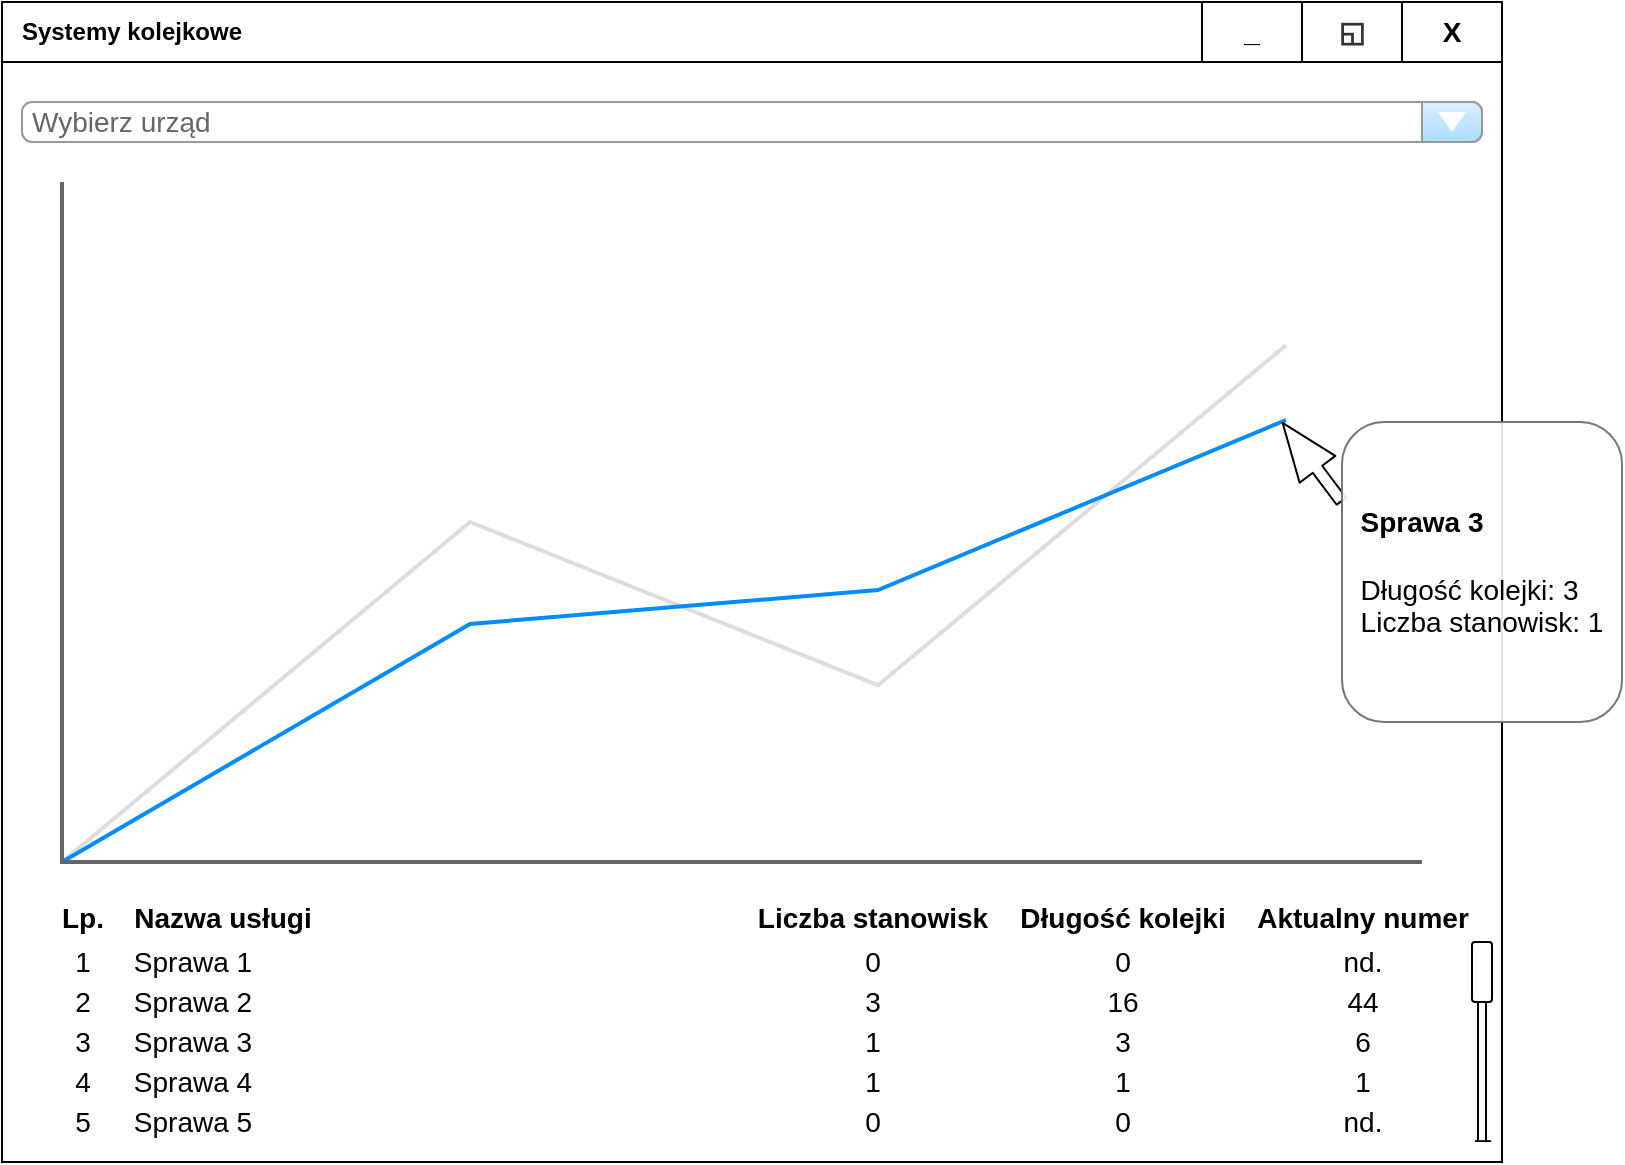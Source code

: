 <mxfile version="12.4.3" type="device" pages="1"><diagram name="Page-1" id="e7e014a7-5840-1c2e-5031-d8a46d1fe8dd"><mxGraphModel dx="1221" dy="681" grid="1" gridSize="10" guides="1" tooltips="1" connect="1" arrows="1" fold="1" page="1" pageScale="1" pageWidth="1169" pageHeight="826" background="#ffffff" math="0" shadow="0"><root><mxCell id="0"/><mxCell id="1" parent="0"/><mxCell id="Dv3xqoAn3WJr2obvByup-41" value="" style="rounded=0;whiteSpace=wrap;html=1;" vertex="1" parent="1"><mxGeometry x="120" y="60" width="750" height="550" as="geometry"/></mxCell><mxCell id="Dv3xqoAn3WJr2obvByup-42" value="_" style="rounded=0;whiteSpace=wrap;html=1;fontStyle=1;fontSize=14;labelPosition=center;verticalLabelPosition=middle;align=center;verticalAlign=middle;" vertex="1" parent="1"><mxGeometry x="720" y="30" width="50" height="30" as="geometry"/></mxCell><mxCell id="Dv3xqoAn3WJr2obvByup-44" value="Systemy kolejkowe" style="rounded=0;whiteSpace=wrap;html=1;fontStyle=1;labelPosition=left;verticalLabelPosition=middle;align=right;verticalAlign=middle;spacingLeft=0;spacingRight=0;spacing=-120;" vertex="1" parent="1"><mxGeometry x="120" y="30" width="600" height="30" as="geometry"/></mxCell><mxCell id="Dv3xqoAn3WJr2obvByup-45" value="&lt;font color=&quot;#333333&quot; face=&quot;open sans, helvetica neue, helvetica, arial, sans-serif&quot; style=&quot;font-size: 14px;&quot;&gt;&lt;span style=&quot;font-size: 14px;&quot;&gt;◱&lt;br style=&quot;font-size: 14px;&quot;&gt;&lt;/span&gt;&lt;/font&gt;" style="rounded=0;whiteSpace=wrap;html=1;fontStyle=1;fontSize=14;labelPosition=center;verticalLabelPosition=middle;align=center;verticalAlign=middle;" vertex="1" parent="1"><mxGeometry x="770" y="30" width="50" height="30" as="geometry"/></mxCell><mxCell id="Dv3xqoAn3WJr2obvByup-46" value="X" style="rounded=0;whiteSpace=wrap;html=1;fontStyle=1;fontSize=14;labelPosition=center;verticalLabelPosition=middle;align=center;verticalAlign=middle;" vertex="1" parent="1"><mxGeometry x="820" y="30" width="50" height="30" as="geometry"/></mxCell><mxCell id="Dv3xqoAn3WJr2obvByup-48" value="Wybierz urząd" style="strokeWidth=1;shadow=0;dashed=0;align=center;html=1;shape=mxgraph.mockup.forms.comboBox;strokeColor=#999999;fillColor=#ddeeff;align=left;fillColor2=#aaddff;mainText=;fontColor=#666666;fontSize=14;spacingLeft=3;" vertex="1" parent="1"><mxGeometry x="130" y="80" width="730" height="20" as="geometry"/></mxCell><mxCell id="Dv3xqoAn3WJr2obvByup-51" value="" style="verticalLabelPosition=bottom;shadow=0;dashed=0;align=center;html=1;verticalAlign=top;strokeWidth=1;shape=mxgraph.mockup.graphics.lineChart;strokeColor=none;strokeColor2=#666666;strokeColor3=#008cff;strokeColor4=#dddddd;fontSize=14;" vertex="1" parent="1"><mxGeometry x="150" y="120" width="680" height="340" as="geometry"/></mxCell><mxCell id="Dv3xqoAn3WJr2obvByup-52" value="&lt;b&gt;Nazwa usługi&lt;br&gt;&lt;/b&gt;" style="text;html=1;align=center;verticalAlign=middle;resizable=0;points=[];;autosize=1;fontSize=14;" vertex="1" parent="1"><mxGeometry x="180" y="478" width="100" height="20" as="geometry"/></mxCell><mxCell id="Dv3xqoAn3WJr2obvByup-53" value="Sprawa 1" style="text;html=1;align=center;verticalAlign=middle;resizable=0;points=[];;autosize=1;fontSize=14;" vertex="1" parent="1"><mxGeometry x="180" y="500" width="70" height="20" as="geometry"/></mxCell><mxCell id="Dv3xqoAn3WJr2obvByup-54" value="Sprawa 2" style="text;html=1;align=center;verticalAlign=middle;resizable=0;points=[];;autosize=1;fontSize=14;" vertex="1" parent="1"><mxGeometry x="180" y="520" width="70" height="20" as="geometry"/></mxCell><mxCell id="Dv3xqoAn3WJr2obvByup-55" value="Sprawa 3" style="text;html=1;align=center;verticalAlign=middle;resizable=0;points=[];;autosize=1;fontSize=14;" vertex="1" parent="1"><mxGeometry x="180" y="540" width="70" height="20" as="geometry"/></mxCell><mxCell id="Dv3xqoAn3WJr2obvByup-56" value="Sprawa 4" style="text;html=1;align=center;verticalAlign=middle;resizable=0;points=[];;autosize=1;fontSize=14;" vertex="1" parent="1"><mxGeometry x="180" y="560" width="70" height="20" as="geometry"/></mxCell><mxCell id="Dv3xqoAn3WJr2obvByup-57" value="Sprawa 5" style="text;html=1;align=center;verticalAlign=middle;resizable=0;points=[];;autosize=1;fontSize=14;" vertex="1" parent="1"><mxGeometry x="180" y="580" width="70" height="20" as="geometry"/></mxCell><mxCell id="Dv3xqoAn3WJr2obvByup-58" value="&lt;b&gt;Liczba stanowisk&lt;br&gt;&lt;/b&gt;" style="text;html=1;align=center;verticalAlign=middle;resizable=0;points=[];;autosize=1;fontSize=14;" vertex="1" parent="1"><mxGeometry x="490" y="478" width="130" height="20" as="geometry"/></mxCell><mxCell id="Dv3xqoAn3WJr2obvByup-59" value="&lt;b&gt;Długość kolejki&lt;br&gt;&lt;/b&gt;" style="text;html=1;align=center;verticalAlign=middle;resizable=0;points=[];;autosize=1;fontSize=14;" vertex="1" parent="1"><mxGeometry x="620" y="478" width="120" height="20" as="geometry"/></mxCell><mxCell id="Dv3xqoAn3WJr2obvByup-60" value="&lt;b&gt;Aktualny numer&lt;br&gt;&lt;/b&gt;" style="text;html=1;align=center;verticalAlign=middle;resizable=0;points=[];;autosize=1;fontSize=14;" vertex="1" parent="1"><mxGeometry x="740" y="478" width="120" height="20" as="geometry"/></mxCell><mxCell id="Dv3xqoAn3WJr2obvByup-61" value="0" style="text;html=1;align=center;verticalAlign=middle;resizable=0;points=[];;autosize=1;fontSize=14;" vertex="1" parent="1"><mxGeometry x="545" y="500" width="20" height="20" as="geometry"/></mxCell><mxCell id="Dv3xqoAn3WJr2obvByup-62" value="3" style="text;html=1;align=center;verticalAlign=middle;resizable=0;points=[];;autosize=1;fontSize=14;" vertex="1" parent="1"><mxGeometry x="545" y="520" width="20" height="20" as="geometry"/></mxCell><mxCell id="Dv3xqoAn3WJr2obvByup-63" value="1" style="text;html=1;align=center;verticalAlign=middle;resizable=0;points=[];;autosize=1;fontSize=14;" vertex="1" parent="1"><mxGeometry x="545" y="540" width="20" height="20" as="geometry"/></mxCell><mxCell id="Dv3xqoAn3WJr2obvByup-64" value="1" style="text;html=1;align=center;verticalAlign=middle;resizable=0;points=[];;autosize=1;fontSize=14;" vertex="1" parent="1"><mxGeometry x="545" y="560" width="20" height="20" as="geometry"/></mxCell><mxCell id="Dv3xqoAn3WJr2obvByup-65" value="0" style="text;html=1;align=center;verticalAlign=middle;resizable=0;points=[];;autosize=1;fontSize=14;" vertex="1" parent="1"><mxGeometry x="545" y="580" width="20" height="20" as="geometry"/></mxCell><mxCell id="Dv3xqoAn3WJr2obvByup-66" value="0" style="text;html=1;align=center;verticalAlign=middle;resizable=0;points=[];;autosize=1;fontSize=14;" vertex="1" parent="1"><mxGeometry x="670" y="500" width="20" height="20" as="geometry"/></mxCell><mxCell id="Dv3xqoAn3WJr2obvByup-68" value="16" style="text;html=1;align=center;verticalAlign=middle;resizable=0;points=[];;autosize=1;fontSize=14;" vertex="1" parent="1"><mxGeometry x="665" y="520" width="30" height="20" as="geometry"/></mxCell><mxCell id="Dv3xqoAn3WJr2obvByup-69" value="3" style="text;html=1;align=center;verticalAlign=middle;resizable=0;points=[];;autosize=1;fontSize=14;" vertex="1" parent="1"><mxGeometry x="670" y="540" width="20" height="20" as="geometry"/></mxCell><mxCell id="Dv3xqoAn3WJr2obvByup-70" value="1" style="text;html=1;align=center;verticalAlign=middle;resizable=0;points=[];;autosize=1;fontSize=14;" vertex="1" parent="1"><mxGeometry x="670" y="560" width="20" height="20" as="geometry"/></mxCell><mxCell id="Dv3xqoAn3WJr2obvByup-71" value="0" style="text;html=1;align=center;verticalAlign=middle;resizable=0;points=[];;autosize=1;fontSize=14;" vertex="1" parent="1"><mxGeometry x="670" y="580" width="20" height="20" as="geometry"/></mxCell><mxCell id="Dv3xqoAn3WJr2obvByup-72" value="nd." style="text;html=1;align=center;verticalAlign=middle;resizable=0;points=[];;autosize=1;fontSize=14;" vertex="1" parent="1"><mxGeometry x="780" y="500" width="40" height="20" as="geometry"/></mxCell><mxCell id="Dv3xqoAn3WJr2obvByup-73" value="44" style="text;html=1;align=center;verticalAlign=middle;resizable=0;points=[];;autosize=1;fontSize=14;" vertex="1" parent="1"><mxGeometry x="785" y="520" width="30" height="20" as="geometry"/></mxCell><mxCell id="Dv3xqoAn3WJr2obvByup-74" value="6" style="text;html=1;align=center;verticalAlign=middle;resizable=0;points=[];;autosize=1;fontSize=14;" vertex="1" parent="1"><mxGeometry x="790" y="540" width="20" height="20" as="geometry"/></mxCell><mxCell id="Dv3xqoAn3WJr2obvByup-75" value="1" style="text;html=1;align=center;verticalAlign=middle;resizable=0;points=[];;autosize=1;fontSize=14;" vertex="1" parent="1"><mxGeometry x="790" y="560" width="20" height="20" as="geometry"/></mxCell><mxCell id="Dv3xqoAn3WJr2obvByup-76" value="nd." style="text;html=1;align=center;verticalAlign=middle;resizable=0;points=[];;autosize=1;fontSize=14;" vertex="1" parent="1"><mxGeometry x="780" y="580" width="40" height="20" as="geometry"/></mxCell><mxCell id="Dv3xqoAn3WJr2obvByup-77" value="&lt;b&gt;Lp.&lt;br&gt;&lt;/b&gt;" style="text;html=1;align=center;verticalAlign=middle;resizable=0;points=[];;autosize=1;fontSize=14;" vertex="1" parent="1"><mxGeometry x="140" y="478" width="40" height="20" as="geometry"/></mxCell><mxCell id="Dv3xqoAn3WJr2obvByup-78" value="1" style="text;html=1;align=center;verticalAlign=middle;resizable=0;points=[];;autosize=1;fontSize=14;" vertex="1" parent="1"><mxGeometry x="150" y="500" width="20" height="20" as="geometry"/></mxCell><mxCell id="Dv3xqoAn3WJr2obvByup-79" value="2" style="text;html=1;align=center;verticalAlign=middle;resizable=0;points=[];;autosize=1;fontSize=14;" vertex="1" parent="1"><mxGeometry x="150" y="520" width="20" height="20" as="geometry"/></mxCell><mxCell id="Dv3xqoAn3WJr2obvByup-80" value="3" style="text;html=1;align=center;verticalAlign=middle;resizable=0;points=[];;autosize=1;fontSize=14;" vertex="1" parent="1"><mxGeometry x="150" y="540" width="20" height="20" as="geometry"/></mxCell><mxCell id="Dv3xqoAn3WJr2obvByup-81" value="4" style="text;html=1;align=center;verticalAlign=middle;resizable=0;points=[];;autosize=1;fontSize=14;" vertex="1" parent="1"><mxGeometry x="150" y="560" width="20" height="20" as="geometry"/></mxCell><mxCell id="Dv3xqoAn3WJr2obvByup-82" value="5" style="text;html=1;align=center;verticalAlign=middle;resizable=0;points=[];;autosize=1;fontSize=14;" vertex="1" parent="1"><mxGeometry x="150" y="580" width="20" height="20" as="geometry"/></mxCell><mxCell id="Dv3xqoAn3WJr2obvByup-85" value="" style="shape=link;html=1;fontSize=14;targetPerimeterSpacing=0;sourcePerimeterSpacing=0;startSize=6;shadow=0;comic=0;" edge="1" parent="1"><mxGeometry width="50" height="50" relative="1" as="geometry"><mxPoint x="860" y="500" as="sourcePoint"/><mxPoint x="860" y="600" as="targetPoint"/></mxGeometry></mxCell><mxCell id="Dv3xqoAn3WJr2obvByup-88" value="_" style="text;html=1;align=center;verticalAlign=middle;resizable=0;points=[];;labelBackgroundColor=none;fontSize=14;labelBorderColor=none;" vertex="1" connectable="0" parent="Dv3xqoAn3WJr2obvByup-85"><mxGeometry x="0.5" relative="1" as="geometry"><mxPoint y="17.05" as="offset"/></mxGeometry></mxCell><mxCell id="Dv3xqoAn3WJr2obvByup-86" value="" style="rounded=1;whiteSpace=wrap;html=1;fontSize=14;" vertex="1" parent="1"><mxGeometry x="855" y="500" width="10" height="30" as="geometry"/></mxCell><mxCell id="Dv3xqoAn3WJr2obvByup-90" value="" style="shape=flexArrow;endArrow=classic;html=1;shadow=0;fontSize=14;width=5.882;endSize=9.353;endWidth=15.433;" edge="1" parent="1"><mxGeometry width="50" height="50" relative="1" as="geometry"><mxPoint x="790" y="280" as="sourcePoint"/><mxPoint x="760" y="240" as="targetPoint"/></mxGeometry></mxCell><mxCell id="Dv3xqoAn3WJr2obvByup-89" value="&lt;div style=&quot;text-align: left&quot;&gt;&lt;span&gt;&lt;b&gt;Sprawa 3&lt;/b&gt;&lt;br&gt;&lt;br&gt;&lt;/span&gt;&lt;/div&gt;&lt;div style=&quot;text-align: left&quot;&gt;&lt;span&gt;Długość kolejki: 3&lt;/span&gt;&lt;/div&gt;&lt;div style=&quot;text-align: left&quot;&gt;&lt;span&gt;Liczba stanowisk: 1&lt;br&gt;&lt;/span&gt;&lt;/div&gt;" style="rounded=1;whiteSpace=wrap;html=1;labelBackgroundColor=none;fontSize=14;strokeColor=#696969;opacity=90;spacingTop=0;labelPosition=center;verticalLabelPosition=middle;align=center;verticalAlign=middle;" vertex="1" parent="1"><mxGeometry x="790" y="240" width="140" height="150" as="geometry"/></mxCell></root></mxGraphModel></diagram></mxfile>